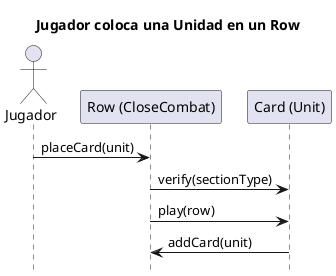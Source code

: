 @startuml

hide footbox
title Jugador coloca una Unidad en un Row

actor Jugador

participant "Row (CloseCombat)" as row
participant "Card (Unit)" as unit

Jugador -> row : placeCard(unit)
row -> unit : verify(sectionType)

row -> unit : play(row)
unit -> row : addCard(unit)
@enduml
